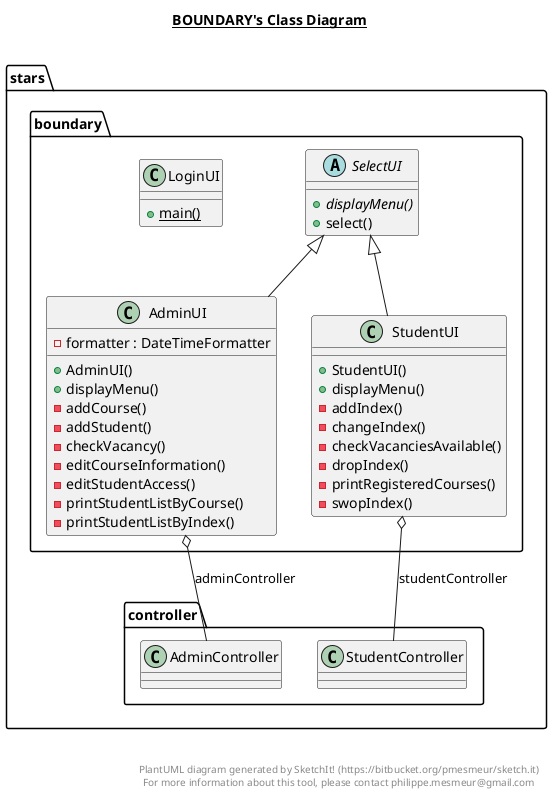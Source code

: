 @startuml

title __BOUNDARY's Class Diagram__\n

  namespace stars.boundary {
    class stars.boundary.AdminUI {
        - formatter : DateTimeFormatter
        + AdminUI()
        + displayMenu()
        - addCourse()
        - addStudent()
        - checkVacancy()
        - editCourseInformation()
        - editStudentAccess()
        - printStudentListByCourse()
        - printStudentListByIndex()
    }
  }
  

  namespace stars.boundary {
    class stars.boundary.LoginUI {
        {static} + main()
    }
  }
  

  namespace stars.boundary {
    abstract class stars.boundary.SelectUI {
        {abstract} + displayMenu()
        + select()
    }
  }
  

  namespace stars.boundary {
    class stars.boundary.StudentUI {
        + StudentUI()
        + displayMenu()
        - addIndex()
        - changeIndex()
        - checkVacanciesAvailable()
        - dropIndex()
        - printRegisteredCourses()
        - swopIndex()
    }
  }
  

  stars.boundary.AdminUI -up-|> stars.boundary.SelectUI
  stars.boundary.AdminUI o-- stars.controller.AdminController : adminController
  stars.boundary.StudentUI -up-|> stars.boundary.SelectUI
  stars.boundary.StudentUI o-- stars.controller.StudentController : studentController


right footer


PlantUML diagram generated by SketchIt! (https://bitbucket.org/pmesmeur/sketch.it)
For more information about this tool, please contact philippe.mesmeur@gmail.com
endfooter

@enduml
